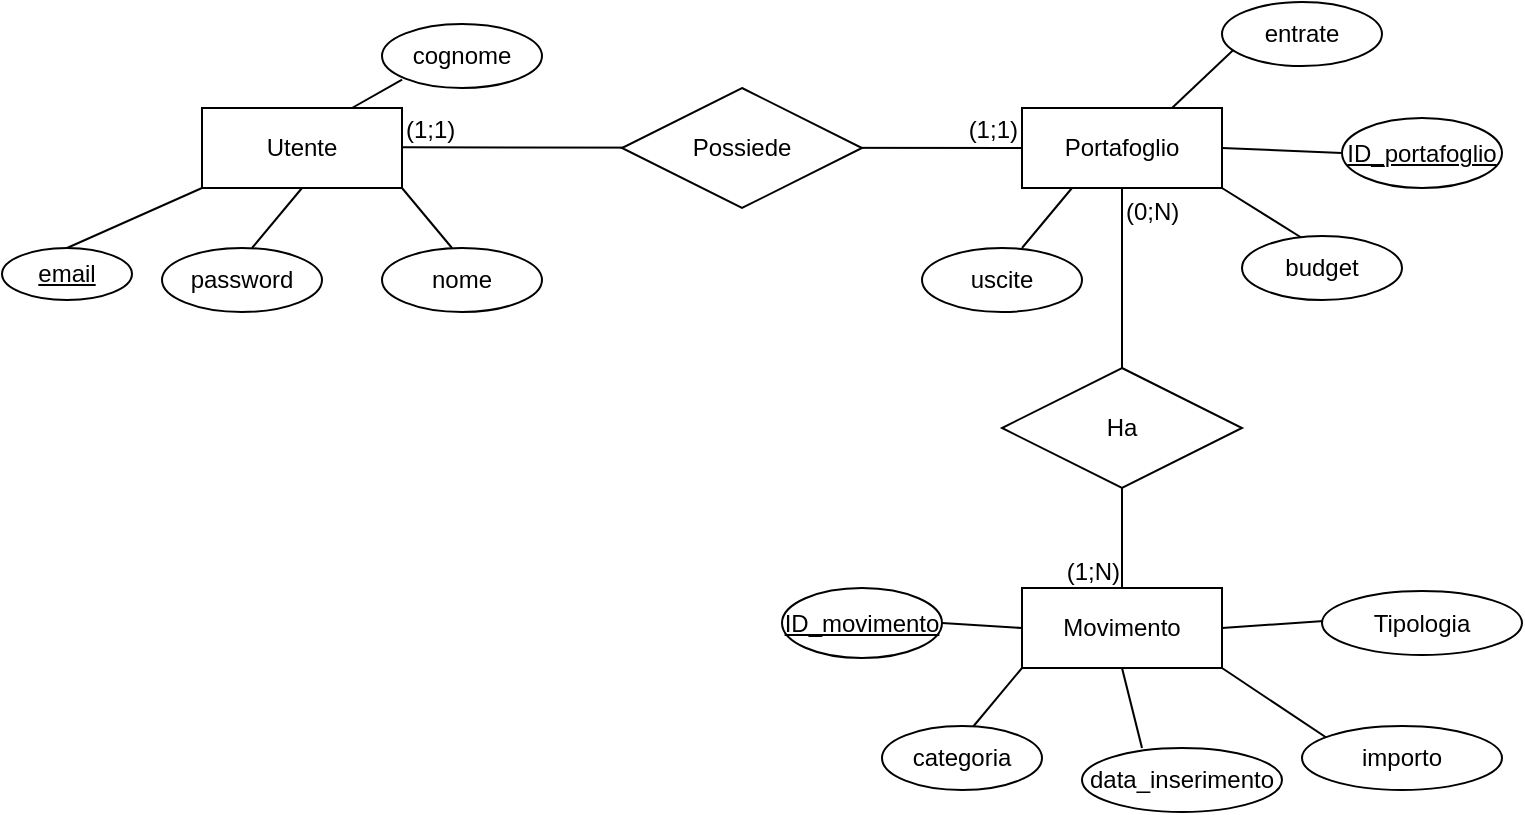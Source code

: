 <mxfile version="24.0.8" type="device">
  <diagram name="Pagina-1" id="iAaZzgLI-wj2KXef2dVn">
    <mxGraphModel dx="989" dy="538" grid="1" gridSize="10" guides="1" tooltips="1" connect="1" arrows="1" fold="1" page="1" pageScale="1" pageWidth="827" pageHeight="1169" math="0" shadow="0">
      <root>
        <mxCell id="0" />
        <mxCell id="1" parent="0" />
        <mxCell id="mKxlqxBcRU5YA2LqRPnr-2" value="Utente" style="whiteSpace=wrap;html=1;align=center;" parent="1" vertex="1">
          <mxGeometry x="150" y="260" width="100" height="40" as="geometry" />
        </mxCell>
        <mxCell id="mKxlqxBcRU5YA2LqRPnr-5" value="Portafoglio" style="whiteSpace=wrap;html=1;align=center;" parent="1" vertex="1">
          <mxGeometry x="560" y="260" width="100" height="40" as="geometry" />
        </mxCell>
        <mxCell id="mKxlqxBcRU5YA2LqRPnr-6" value="" style="endArrow=none;html=1;rounded=0;entryX=0;entryY=0.5;entryDx=0;entryDy=0;" parent="1" target="mKxlqxBcRU5YA2LqRPnr-5" edge="1">
          <mxGeometry relative="1" as="geometry">
            <mxPoint x="250" y="279.66" as="sourcePoint" />
            <mxPoint x="410" y="279.66" as="targetPoint" />
          </mxGeometry>
        </mxCell>
        <mxCell id="mKxlqxBcRU5YA2LqRPnr-7" value="(1;1)" style="resizable=0;html=1;whiteSpace=wrap;align=left;verticalAlign=bottom;" parent="mKxlqxBcRU5YA2LqRPnr-6" connectable="0" vertex="1">
          <mxGeometry x="-1" relative="1" as="geometry" />
        </mxCell>
        <mxCell id="mKxlqxBcRU5YA2LqRPnr-8" value="(1;1)" style="resizable=0;html=1;whiteSpace=wrap;align=right;verticalAlign=bottom;" parent="mKxlqxBcRU5YA2LqRPnr-6" connectable="0" vertex="1">
          <mxGeometry x="1" relative="1" as="geometry" />
        </mxCell>
        <mxCell id="mKxlqxBcRU5YA2LqRPnr-4" value="Possiede" style="shape=rhombus;perimeter=rhombusPerimeter;whiteSpace=wrap;html=1;align=center;" parent="1" vertex="1">
          <mxGeometry x="360" y="250" width="120" height="60" as="geometry" />
        </mxCell>
        <mxCell id="mKxlqxBcRU5YA2LqRPnr-10" value="" style="endArrow=none;html=1;rounded=0;exitX=0.5;exitY=0;exitDx=0;exitDy=0;entryX=0;entryY=1;entryDx=0;entryDy=0;" parent="1" source="WEdIaGgWH_7vFndWgFQs-27" target="mKxlqxBcRU5YA2LqRPnr-2" edge="1">
          <mxGeometry width="50" height="50" relative="1" as="geometry">
            <mxPoint x="85" y="320" as="sourcePoint" />
            <mxPoint x="150" y="300" as="targetPoint" />
          </mxGeometry>
        </mxCell>
        <mxCell id="WEdIaGgWH_7vFndWgFQs-4" value="" style="endArrow=none;html=1;rounded=0;exitX=0.5;exitY=0;exitDx=0;exitDy=0;entryX=0.5;entryY=1;entryDx=0;entryDy=0;" parent="1" target="mKxlqxBcRU5YA2LqRPnr-2" edge="1">
          <mxGeometry width="50" height="50" relative="1" as="geometry">
            <mxPoint x="175" y="330" as="sourcePoint" />
            <mxPoint x="240" y="310" as="targetPoint" />
          </mxGeometry>
        </mxCell>
        <mxCell id="WEdIaGgWH_7vFndWgFQs-6" value="" style="endArrow=none;html=1;rounded=0;exitX=0.5;exitY=0;exitDx=0;exitDy=0;entryX=1;entryY=1;entryDx=0;entryDy=0;" parent="1" target="mKxlqxBcRU5YA2LqRPnr-2" edge="1">
          <mxGeometry width="50" height="50" relative="1" as="geometry">
            <mxPoint x="275" y="330" as="sourcePoint" />
            <mxPoint x="250" y="280" as="targetPoint" />
          </mxGeometry>
        </mxCell>
        <mxCell id="WEdIaGgWH_7vFndWgFQs-10" value="" style="endArrow=none;html=1;rounded=0;exitX=0.75;exitY=0;exitDx=0;exitDy=0;entryX=0;entryY=1;entryDx=0;entryDy=0;" parent="1" source="mKxlqxBcRU5YA2LqRPnr-2" edge="1">
          <mxGeometry width="50" height="50" relative="1" as="geometry">
            <mxPoint x="210" y="240" as="sourcePoint" />
            <mxPoint x="250.048" y="245.817" as="targetPoint" />
          </mxGeometry>
        </mxCell>
        <mxCell id="WEdIaGgWH_7vFndWgFQs-11" value="" style="endArrow=none;html=1;rounded=0;exitX=0.5;exitY=0;exitDx=0;exitDy=0;entryX=0.25;entryY=1;entryDx=0;entryDy=0;" parent="1" target="mKxlqxBcRU5YA2LqRPnr-5" edge="1">
          <mxGeometry width="50" height="50" relative="1" as="geometry">
            <mxPoint x="560" y="330" as="sourcePoint" />
            <mxPoint x="600" y="300" as="targetPoint" />
          </mxGeometry>
        </mxCell>
        <mxCell id="WEdIaGgWH_7vFndWgFQs-15" value="" style="endArrow=none;html=1;rounded=0;exitX=0.5;exitY=1;exitDx=0;exitDy=0;entryX=0.5;entryY=0;entryDx=0;entryDy=0;" parent="1" source="mKxlqxBcRU5YA2LqRPnr-5" target="WEdIaGgWH_7vFndWgFQs-18" edge="1">
          <mxGeometry relative="1" as="geometry">
            <mxPoint x="580" y="380" as="sourcePoint" />
            <mxPoint x="610" y="480" as="targetPoint" />
          </mxGeometry>
        </mxCell>
        <mxCell id="WEdIaGgWH_7vFndWgFQs-16" value="(0;N)" style="resizable=0;html=1;whiteSpace=wrap;align=left;verticalAlign=bottom;" parent="WEdIaGgWH_7vFndWgFQs-15" connectable="0" vertex="1">
          <mxGeometry x="-1" relative="1" as="geometry">
            <mxPoint y="20" as="offset" />
          </mxGeometry>
        </mxCell>
        <mxCell id="WEdIaGgWH_7vFndWgFQs-17" value="(1;N)" style="resizable=0;html=1;whiteSpace=wrap;align=right;verticalAlign=bottom;" parent="WEdIaGgWH_7vFndWgFQs-15" connectable="0" vertex="1">
          <mxGeometry x="1" relative="1" as="geometry" />
        </mxCell>
        <mxCell id="WEdIaGgWH_7vFndWgFQs-14" value="Ha" style="shape=rhombus;perimeter=rhombusPerimeter;whiteSpace=wrap;html=1;align=center;" parent="1" vertex="1">
          <mxGeometry x="550" y="390" width="120" height="60" as="geometry" />
        </mxCell>
        <mxCell id="WEdIaGgWH_7vFndWgFQs-18" value="Movimento" style="whiteSpace=wrap;html=1;align=center;" parent="1" vertex="1">
          <mxGeometry x="560" y="500" width="100" height="40" as="geometry" />
        </mxCell>
        <mxCell id="WEdIaGgWH_7vFndWgFQs-20" value="" style="endArrow=none;html=1;rounded=0;entryX=0;entryY=1;entryDx=0;entryDy=0;" parent="1" target="WEdIaGgWH_7vFndWgFQs-18" edge="1">
          <mxGeometry width="50" height="50" relative="1" as="geometry">
            <mxPoint x="535" y="570" as="sourcePoint" />
            <mxPoint x="585" y="520" as="targetPoint" />
          </mxGeometry>
        </mxCell>
        <mxCell id="WEdIaGgWH_7vFndWgFQs-22" value="" style="endArrow=none;html=1;rounded=0;entryX=0.5;entryY=1;entryDx=0;entryDy=0;exitX=0.5;exitY=0;exitDx=0;exitDy=0;" parent="1" target="WEdIaGgWH_7vFndWgFQs-18" edge="1">
          <mxGeometry width="50" height="50" relative="1" as="geometry">
            <mxPoint x="620" y="580" as="sourcePoint" />
            <mxPoint x="570" y="550" as="targetPoint" />
          </mxGeometry>
        </mxCell>
        <mxCell id="WEdIaGgWH_7vFndWgFQs-24" value="" style="endArrow=none;html=1;rounded=0;entryX=1;entryY=1;entryDx=0;entryDy=0;" parent="1" target="WEdIaGgWH_7vFndWgFQs-18" edge="1">
          <mxGeometry width="50" height="50" relative="1" as="geometry">
            <mxPoint x="720" y="580" as="sourcePoint" />
            <mxPoint x="770" y="530" as="targetPoint" />
          </mxGeometry>
        </mxCell>
        <mxCell id="WEdIaGgWH_7vFndWgFQs-26" value="" style="endArrow=none;html=1;rounded=0;exitX=0.5;exitY=0;exitDx=0;exitDy=0;entryX=1;entryY=1;entryDx=0;entryDy=0;" parent="1" target="mKxlqxBcRU5YA2LqRPnr-5" edge="1">
          <mxGeometry width="50" height="50" relative="1" as="geometry">
            <mxPoint x="700" y="325" as="sourcePoint" />
            <mxPoint x="650.0" y="317" as="targetPoint" />
          </mxGeometry>
        </mxCell>
        <mxCell id="WEdIaGgWH_7vFndWgFQs-27" value="email" style="ellipse;whiteSpace=wrap;html=1;align=center;fontStyle=4;" parent="1" vertex="1">
          <mxGeometry x="50" y="330" width="65" height="26" as="geometry" />
        </mxCell>
        <mxCell id="WEdIaGgWH_7vFndWgFQs-28" value="ID_portafoglio" style="ellipse;whiteSpace=wrap;html=1;align=center;fontStyle=4;" parent="1" vertex="1">
          <mxGeometry x="720" y="265" width="80" height="35" as="geometry" />
        </mxCell>
        <mxCell id="WEdIaGgWH_7vFndWgFQs-30" value="" style="endArrow=none;html=1;rounded=0;exitX=0;exitY=0.5;exitDx=0;exitDy=0;entryX=1;entryY=0.5;entryDx=0;entryDy=0;" parent="1" source="WEdIaGgWH_7vFndWgFQs-28" target="mKxlqxBcRU5YA2LqRPnr-5" edge="1">
          <mxGeometry width="50" height="50" relative="1" as="geometry">
            <mxPoint x="715" y="290" as="sourcePoint" />
            <mxPoint x="740" y="260" as="targetPoint" />
          </mxGeometry>
        </mxCell>
        <mxCell id="WEdIaGgWH_7vFndWgFQs-31" value="ID_movimento" style="ellipse;whiteSpace=wrap;html=1;align=center;fontStyle=4;" parent="1" vertex="1">
          <mxGeometry x="440" y="500" width="80" height="35" as="geometry" />
        </mxCell>
        <mxCell id="WEdIaGgWH_7vFndWgFQs-32" value="" style="endArrow=none;html=1;rounded=0;exitX=1;exitY=0.5;exitDx=0;exitDy=0;entryX=0;entryY=0.5;entryDx=0;entryDy=0;" parent="1" source="WEdIaGgWH_7vFndWgFQs-31" target="WEdIaGgWH_7vFndWgFQs-18" edge="1">
          <mxGeometry width="50" height="50" relative="1" as="geometry">
            <mxPoint x="525" y="520" as="sourcePoint" />
            <mxPoint x="550" y="490" as="targetPoint" />
          </mxGeometry>
        </mxCell>
        <mxCell id="WEdIaGgWH_7vFndWgFQs-36" value="password" style="ellipse;whiteSpace=wrap;html=1;align=center;" parent="1" vertex="1">
          <mxGeometry x="130" y="330" width="80" height="32" as="geometry" />
        </mxCell>
        <mxCell id="WEdIaGgWH_7vFndWgFQs-37" value="nome&lt;span style=&quot;color: rgba(0, 0, 0, 0); font-family: monospace; font-size: 0px; text-align: start; text-wrap: nowrap;&quot;&gt;%3CmxGraphModel%3E%3Croot%3E%3CmxCell%20id%3D%220%22%2F%3E%3CmxCell%20id%3D%221%22%20parent%3D%220%22%2F%3E%3CmxCell%20id%3D%222%22%20value%3D%22password%22%20style%3D%22ellipse%3BwhiteSpace%3Dwrap%3Bhtml%3D1%3Balign%3Dcenter%3B%22%20vertex%3D%221%22%20parent%3D%221%22%3E%3CmxGeometry%20x%3D%22130%22%20y%3D%22330%22%20width%3D%2280%22%20height%3D%2232%22%20as%3D%22geometry%22%2F%3E%3C%2FmxCell%3E%3C%2Froot%3E%3C%2FmxGraphModel%3E&lt;/span&gt;" style="ellipse;whiteSpace=wrap;html=1;align=center;" parent="1" vertex="1">
          <mxGeometry x="240" y="330" width="80" height="32" as="geometry" />
        </mxCell>
        <mxCell id="WEdIaGgWH_7vFndWgFQs-38" value="cognome" style="ellipse;whiteSpace=wrap;html=1;align=center;" parent="1" vertex="1">
          <mxGeometry x="240" y="218" width="80" height="32" as="geometry" />
        </mxCell>
        <mxCell id="WEdIaGgWH_7vFndWgFQs-39" value="uscite" style="ellipse;whiteSpace=wrap;html=1;align=center;" parent="1" vertex="1">
          <mxGeometry x="510" y="330" width="80" height="32" as="geometry" />
        </mxCell>
        <mxCell id="WEdIaGgWH_7vFndWgFQs-40" value="budget" style="ellipse;whiteSpace=wrap;html=1;align=center;" parent="1" vertex="1">
          <mxGeometry x="670" y="324" width="80" height="32" as="geometry" />
        </mxCell>
        <mxCell id="WEdIaGgWH_7vFndWgFQs-41" value="categoria" style="ellipse;whiteSpace=wrap;html=1;align=center;" parent="1" vertex="1">
          <mxGeometry x="490" y="569" width="80" height="32" as="geometry" />
        </mxCell>
        <mxCell id="WEdIaGgWH_7vFndWgFQs-42" value="data_inserimento" style="ellipse;whiteSpace=wrap;html=1;align=center;" parent="1" vertex="1">
          <mxGeometry x="590" y="580" width="100" height="32" as="geometry" />
        </mxCell>
        <mxCell id="WEdIaGgWH_7vFndWgFQs-43" value="importo" style="ellipse;whiteSpace=wrap;html=1;align=center;" parent="1" vertex="1">
          <mxGeometry x="700" y="569" width="100" height="32" as="geometry" />
        </mxCell>
        <mxCell id="PXna30N97rRZyAbE0JVr-1" value="" style="endArrow=none;html=1;rounded=0;entryX=1;entryY=0.5;entryDx=0;entryDy=0;" edge="1" parent="1" target="WEdIaGgWH_7vFndWgFQs-18">
          <mxGeometry width="50" height="50" relative="1" as="geometry">
            <mxPoint x="747" y="514" as="sourcePoint" />
            <mxPoint x="687" y="474" as="targetPoint" />
          </mxGeometry>
        </mxCell>
        <mxCell id="PXna30N97rRZyAbE0JVr-2" value="Tipologia" style="ellipse;whiteSpace=wrap;html=1;align=center;" vertex="1" parent="1">
          <mxGeometry x="710" y="501.5" width="100" height="32" as="geometry" />
        </mxCell>
        <mxCell id="PXna30N97rRZyAbE0JVr-3" value="" style="endArrow=none;html=1;rounded=0;exitX=0.5;exitY=0;exitDx=0;exitDy=0;entryX=0.75;entryY=0;entryDx=0;entryDy=0;" edge="1" parent="1" target="mKxlqxBcRU5YA2LqRPnr-5">
          <mxGeometry width="50" height="50" relative="1" as="geometry">
            <mxPoint x="690" y="208" as="sourcePoint" />
            <mxPoint x="650" y="180" as="targetPoint" />
          </mxGeometry>
        </mxCell>
        <mxCell id="PXna30N97rRZyAbE0JVr-4" value="entrate" style="ellipse;whiteSpace=wrap;html=1;align=center;" vertex="1" parent="1">
          <mxGeometry x="660" y="207" width="80" height="32" as="geometry" />
        </mxCell>
      </root>
    </mxGraphModel>
  </diagram>
</mxfile>
